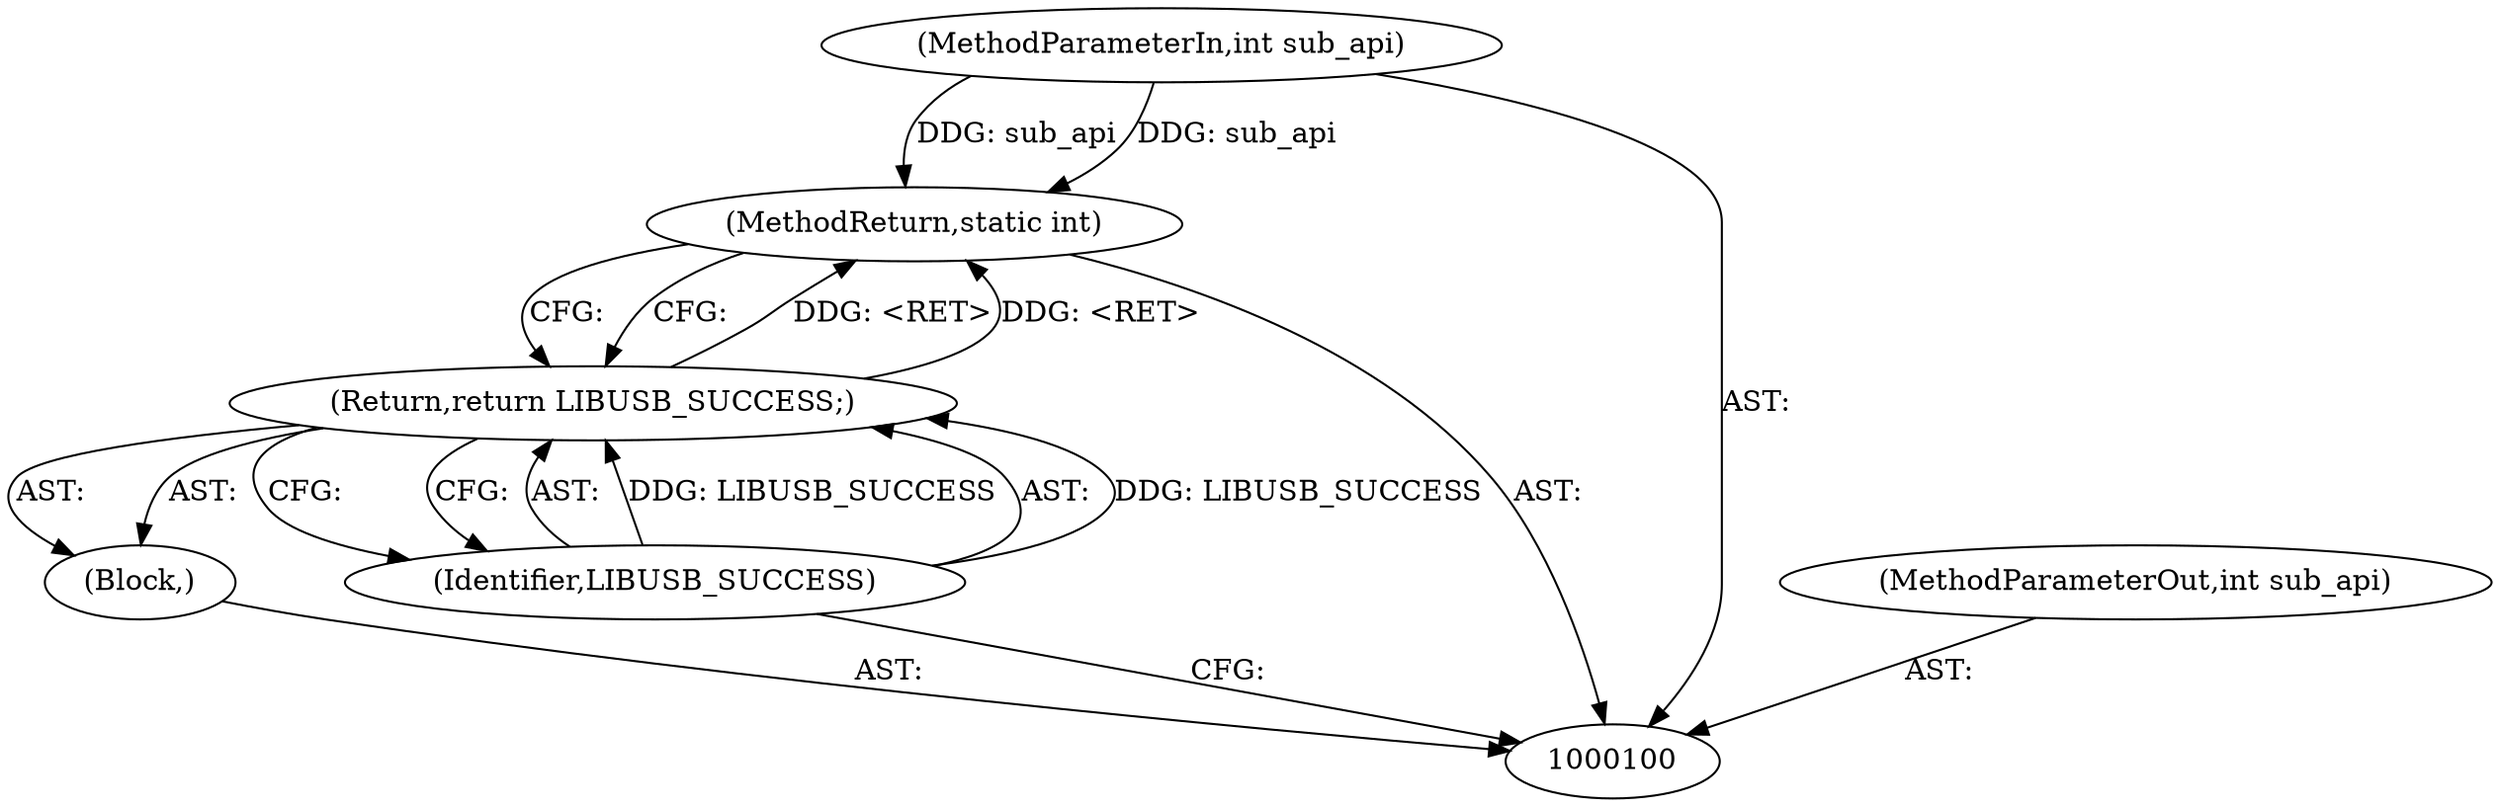 digraph "1_Chrome_ac149a8d4371c0e01e0934fdd57b09e86f96b5b9_18" {
"1000105" [label="(MethodReturn,static int)"];
"1000101" [label="(MethodParameterIn,int sub_api)"];
"1000111" [label="(MethodParameterOut,int sub_api)"];
"1000102" [label="(Block,)"];
"1000103" [label="(Return,return LIBUSB_SUCCESS;)"];
"1000104" [label="(Identifier,LIBUSB_SUCCESS)"];
"1000105" -> "1000100"  [label="AST: "];
"1000105" -> "1000103"  [label="CFG: "];
"1000103" -> "1000105"  [label="DDG: <RET>"];
"1000101" -> "1000105"  [label="DDG: sub_api"];
"1000101" -> "1000100"  [label="AST: "];
"1000101" -> "1000105"  [label="DDG: sub_api"];
"1000111" -> "1000100"  [label="AST: "];
"1000102" -> "1000100"  [label="AST: "];
"1000103" -> "1000102"  [label="AST: "];
"1000103" -> "1000102"  [label="AST: "];
"1000103" -> "1000104"  [label="CFG: "];
"1000104" -> "1000103"  [label="AST: "];
"1000105" -> "1000103"  [label="CFG: "];
"1000103" -> "1000105"  [label="DDG: <RET>"];
"1000104" -> "1000103"  [label="DDG: LIBUSB_SUCCESS"];
"1000104" -> "1000103"  [label="AST: "];
"1000104" -> "1000100"  [label="CFG: "];
"1000103" -> "1000104"  [label="CFG: "];
"1000104" -> "1000103"  [label="DDG: LIBUSB_SUCCESS"];
}
